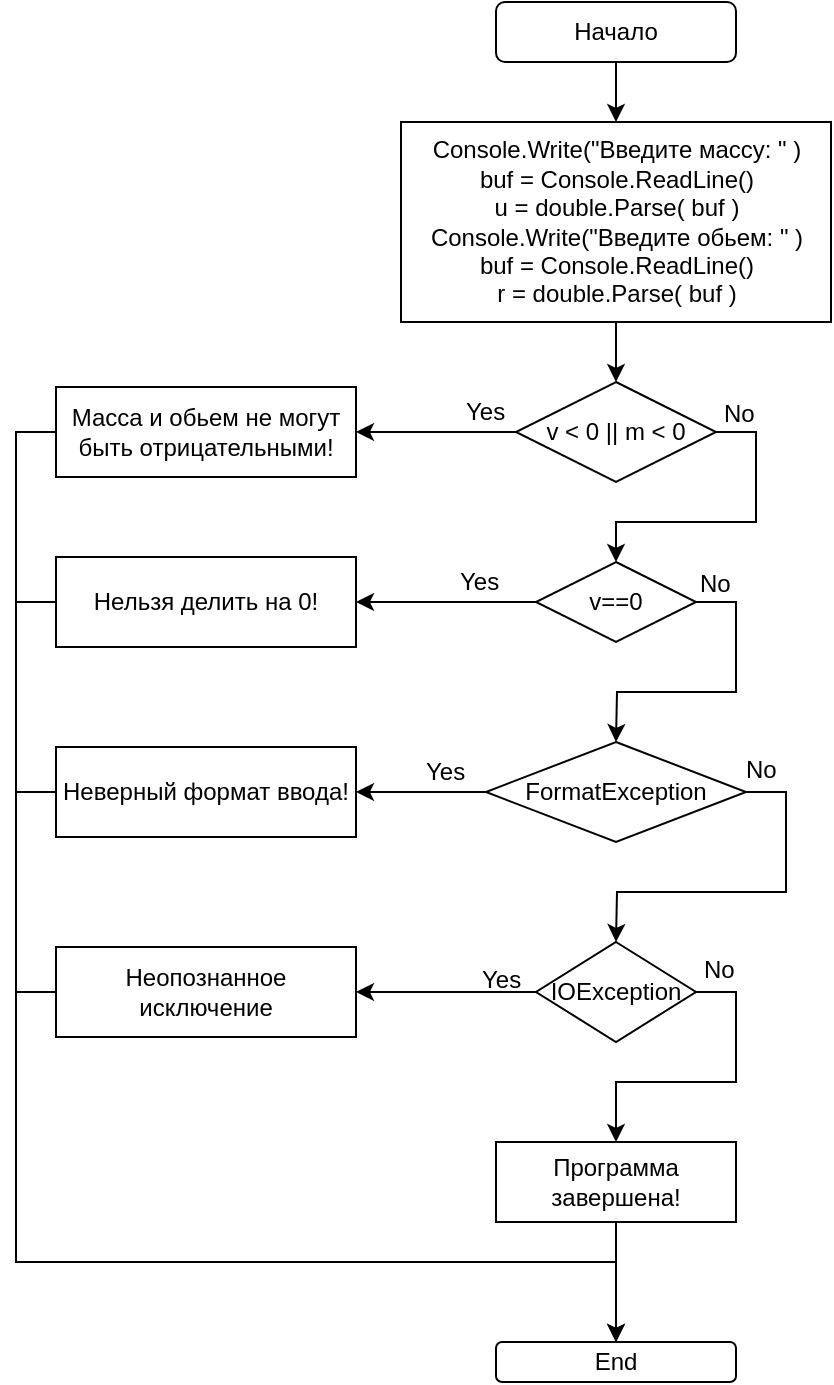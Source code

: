 <mxfile version="12.1.3" type="github" pages="1"><diagram id="Mvs8GGjzqWKBt3WQtjqY" name="Page-1"><mxGraphModel dx="1005" dy="455" grid="1" gridSize="10" guides="1" tooltips="1" connect="1" arrows="1" fold="1" page="1" pageScale="1" pageWidth="827" pageHeight="1169" math="0" shadow="0"><root><mxCell id="0"/><mxCell id="1" parent="0"/><mxCell id="W8KS_QUf3_Vnv9j4qEMy-3" style="edgeStyle=orthogonalEdgeStyle;rounded=0;orthogonalLoop=1;jettySize=auto;html=1;exitX=0.5;exitY=1;exitDx=0;exitDy=0;" edge="1" parent="1" source="W8KS_QUf3_Vnv9j4qEMy-1" target="W8KS_QUf3_Vnv9j4qEMy-4"><mxGeometry relative="1" as="geometry"><mxPoint x="400" y="90" as="targetPoint"/></mxGeometry></mxCell><mxCell id="W8KS_QUf3_Vnv9j4qEMy-1" value="Начало" style="rounded=1;whiteSpace=wrap;html=1;" vertex="1" parent="1"><mxGeometry x="340" y="30" width="120" height="30" as="geometry"/></mxCell><mxCell id="W8KS_QUf3_Vnv9j4qEMy-5" style="edgeStyle=orthogonalEdgeStyle;rounded=0;orthogonalLoop=1;jettySize=auto;html=1;exitX=0.5;exitY=1;exitDx=0;exitDy=0;" edge="1" parent="1" source="W8KS_QUf3_Vnv9j4qEMy-4" target="W8KS_QUf3_Vnv9j4qEMy-6"><mxGeometry relative="1" as="geometry"><mxPoint x="400" y="230" as="targetPoint"/></mxGeometry></mxCell><mxCell id="W8KS_QUf3_Vnv9j4qEMy-4" value="&lt;div&gt;Console.Write(&quot;Введите массу: &quot; )&lt;/div&gt;&lt;div&gt;&lt;span&gt;buf = Console.ReadLine()&lt;/span&gt;&lt;/div&gt;&lt;div&gt;&lt;span&gt;u = double.Parse( buf )&lt;/span&gt;&lt;/div&gt;&lt;div&gt;&lt;span&gt;Console.Write(&quot;Введите обьем: &quot; )&lt;/span&gt;&lt;/div&gt;&lt;div&gt;&lt;span&gt;buf = Console.ReadLine()&lt;/span&gt;&lt;/div&gt;&lt;div&gt;&lt;span&gt;r = double.Parse( buf )&lt;/span&gt;&lt;/div&gt;" style="rounded=0;whiteSpace=wrap;html=1;" vertex="1" parent="1"><mxGeometry x="292.5" y="90" width="215" height="100" as="geometry"/></mxCell><mxCell id="W8KS_QUf3_Vnv9j4qEMy-7" style="edgeStyle=orthogonalEdgeStyle;rounded=0;orthogonalLoop=1;jettySize=auto;html=1;exitX=0;exitY=0.5;exitDx=0;exitDy=0;" edge="1" parent="1" source="W8KS_QUf3_Vnv9j4qEMy-6" target="W8KS_QUf3_Vnv9j4qEMy-8"><mxGeometry relative="1" as="geometry"><mxPoint x="280" y="245" as="targetPoint"/></mxGeometry></mxCell><mxCell id="W8KS_QUf3_Vnv9j4qEMy-10" style="edgeStyle=orthogonalEdgeStyle;rounded=0;orthogonalLoop=1;jettySize=auto;html=1;exitX=1;exitY=0.5;exitDx=0;exitDy=0;" edge="1" parent="1" source="W8KS_QUf3_Vnv9j4qEMy-6" target="W8KS_QUf3_Vnv9j4qEMy-12"><mxGeometry relative="1" as="geometry"><mxPoint x="400" y="310" as="targetPoint"/></mxGeometry></mxCell><mxCell id="W8KS_QUf3_Vnv9j4qEMy-6" value="v &amp;lt; 0 || m &amp;lt; 0" style="rhombus;whiteSpace=wrap;html=1;" vertex="1" parent="1"><mxGeometry x="350" y="220" width="100" height="50" as="geometry"/></mxCell><mxCell id="W8KS_QUf3_Vnv9j4qEMy-38" style="edgeStyle=orthogonalEdgeStyle;rounded=0;orthogonalLoop=1;jettySize=auto;html=1;exitX=0;exitY=0.5;exitDx=0;exitDy=0;endArrow=none;endFill=0;" edge="1" parent="1" source="W8KS_QUf3_Vnv9j4qEMy-8"><mxGeometry relative="1" as="geometry"><mxPoint x="100" y="360" as="targetPoint"/></mxGeometry></mxCell><mxCell id="W8KS_QUf3_Vnv9j4qEMy-8" value="Масса и обьем не могут быть отрицательными!" style="rounded=0;whiteSpace=wrap;html=1;" vertex="1" parent="1"><mxGeometry x="120" y="222.5" width="150" height="45" as="geometry"/></mxCell><mxCell id="W8KS_QUf3_Vnv9j4qEMy-9" value="Yes" style="text;html=1;resizable=0;points=[];autosize=1;align=left;verticalAlign=top;spacingTop=-4;" vertex="1" parent="1"><mxGeometry x="323" y="225" width="40" height="20" as="geometry"/></mxCell><mxCell id="W8KS_QUf3_Vnv9j4qEMy-11" value="No" style="text;html=1;resizable=0;points=[];autosize=1;align=left;verticalAlign=top;spacingTop=-4;" vertex="1" parent="1"><mxGeometry x="452" y="226" width="30" height="20" as="geometry"/></mxCell><mxCell id="W8KS_QUf3_Vnv9j4qEMy-14" style="edgeStyle=orthogonalEdgeStyle;rounded=0;orthogonalLoop=1;jettySize=auto;html=1;exitX=0;exitY=0.5;exitDx=0;exitDy=0;" edge="1" parent="1" source="W8KS_QUf3_Vnv9j4qEMy-12"><mxGeometry relative="1" as="geometry"><mxPoint x="270" y="330" as="targetPoint"/></mxGeometry></mxCell><mxCell id="W8KS_QUf3_Vnv9j4qEMy-17" style="edgeStyle=orthogonalEdgeStyle;rounded=0;orthogonalLoop=1;jettySize=auto;html=1;exitX=1;exitY=0.5;exitDx=0;exitDy=0;" edge="1" parent="1" source="W8KS_QUf3_Vnv9j4qEMy-12"><mxGeometry relative="1" as="geometry"><mxPoint x="400" y="400" as="targetPoint"/></mxGeometry></mxCell><mxCell id="W8KS_QUf3_Vnv9j4qEMy-12" value="v==0" style="rhombus;whiteSpace=wrap;html=1;" vertex="1" parent="1"><mxGeometry x="360" y="310" width="80" height="40" as="geometry"/></mxCell><mxCell id="W8KS_QUf3_Vnv9j4qEMy-15" value="Yes" style="text;html=1;resizable=0;points=[];autosize=1;align=left;verticalAlign=top;spacingTop=-4;" vertex="1" parent="1"><mxGeometry x="320" y="310" width="40" height="20" as="geometry"/></mxCell><mxCell id="W8KS_QUf3_Vnv9j4qEMy-37" style="edgeStyle=orthogonalEdgeStyle;rounded=0;orthogonalLoop=1;jettySize=auto;html=1;exitX=0;exitY=0.5;exitDx=0;exitDy=0;endArrow=none;endFill=0;" edge="1" parent="1" source="W8KS_QUf3_Vnv9j4qEMy-16"><mxGeometry relative="1" as="geometry"><mxPoint x="100" y="450" as="targetPoint"/></mxGeometry></mxCell><mxCell id="W8KS_QUf3_Vnv9j4qEMy-16" value="&lt;font face=&quot;helvetica, arial, sans-serif&quot;&gt;&lt;span style=&quot;white-space: nowrap&quot;&gt;Нельзя делить на 0!&lt;/span&gt;&lt;/font&gt;" style="rounded=0;whiteSpace=wrap;html=1;" vertex="1" parent="1"><mxGeometry x="120" y="307.5" width="150" height="45" as="geometry"/></mxCell><mxCell id="W8KS_QUf3_Vnv9j4qEMy-18" value="No" style="text;html=1;resizable=0;points=[];autosize=1;align=left;verticalAlign=top;spacingTop=-4;" vertex="1" parent="1"><mxGeometry x="440" y="311" width="30" height="20" as="geometry"/></mxCell><mxCell id="W8KS_QUf3_Vnv9j4qEMy-20" style="edgeStyle=orthogonalEdgeStyle;rounded=0;orthogonalLoop=1;jettySize=auto;html=1;exitX=0;exitY=0.5;exitDx=0;exitDy=0;" edge="1" parent="1" source="W8KS_QUf3_Vnv9j4qEMy-19"><mxGeometry relative="1" as="geometry"><mxPoint x="270" y="425" as="targetPoint"/></mxGeometry></mxCell><mxCell id="W8KS_QUf3_Vnv9j4qEMy-23" style="edgeStyle=orthogonalEdgeStyle;rounded=0;orthogonalLoop=1;jettySize=auto;html=1;exitX=1;exitY=0.5;exitDx=0;exitDy=0;" edge="1" parent="1" source="W8KS_QUf3_Vnv9j4qEMy-19"><mxGeometry relative="1" as="geometry"><mxPoint x="400" y="500" as="targetPoint"/></mxGeometry></mxCell><mxCell id="W8KS_QUf3_Vnv9j4qEMy-19" value="FormatException" style="rhombus;whiteSpace=wrap;html=1;" vertex="1" parent="1"><mxGeometry x="335" y="400" width="130" height="50" as="geometry"/></mxCell><mxCell id="W8KS_QUf3_Vnv9j4qEMy-36" style="edgeStyle=orthogonalEdgeStyle;rounded=0;orthogonalLoop=1;jettySize=auto;html=1;exitX=0;exitY=0.5;exitDx=0;exitDy=0;endArrow=none;endFill=0;" edge="1" parent="1" source="W8KS_QUf3_Vnv9j4qEMy-21"><mxGeometry relative="1" as="geometry"><mxPoint x="100" y="540" as="targetPoint"/></mxGeometry></mxCell><mxCell id="W8KS_QUf3_Vnv9j4qEMy-21" value="&lt;font face=&quot;helvetica, arial, sans-serif&quot;&gt;&lt;span style=&quot;white-space: nowrap&quot;&gt;Неверный формат ввода!&lt;/span&gt;&lt;/font&gt;" style="rounded=0;whiteSpace=wrap;html=1;" vertex="1" parent="1"><mxGeometry x="120" y="402.5" width="150" height="45" as="geometry"/></mxCell><mxCell id="W8KS_QUf3_Vnv9j4qEMy-22" value="Yes" style="text;html=1;resizable=0;points=[];autosize=1;align=left;verticalAlign=top;spacingTop=-4;" vertex="1" parent="1"><mxGeometry x="303" y="405" width="40" height="20" as="geometry"/></mxCell><mxCell id="W8KS_QUf3_Vnv9j4qEMy-24" value="No" style="text;html=1;resizable=0;points=[];autosize=1;align=left;verticalAlign=top;spacingTop=-4;" vertex="1" parent="1"><mxGeometry x="463" y="404" width="30" height="20" as="geometry"/></mxCell><mxCell id="W8KS_QUf3_Vnv9j4qEMy-26" style="edgeStyle=orthogonalEdgeStyle;rounded=0;orthogonalLoop=1;jettySize=auto;html=1;exitX=0;exitY=0.5;exitDx=0;exitDy=0;" edge="1" parent="1" source="W8KS_QUf3_Vnv9j4qEMy-25" target="W8KS_QUf3_Vnv9j4qEMy-27"><mxGeometry relative="1" as="geometry"><mxPoint x="270" y="525" as="targetPoint"/></mxGeometry></mxCell><mxCell id="W8KS_QUf3_Vnv9j4qEMy-29" style="edgeStyle=orthogonalEdgeStyle;rounded=0;orthogonalLoop=1;jettySize=auto;html=1;exitX=1;exitY=0.5;exitDx=0;exitDy=0;entryX=0.5;entryY=0;entryDx=0;entryDy=0;" edge="1" parent="1" source="W8KS_QUf3_Vnv9j4qEMy-25" target="W8KS_QUf3_Vnv9j4qEMy-31"><mxGeometry relative="1" as="geometry"><mxPoint x="400" y="600" as="targetPoint"/><Array as="points"><mxPoint x="460" y="525"/><mxPoint x="460" y="570"/><mxPoint x="400" y="570"/></Array></mxGeometry></mxCell><mxCell id="W8KS_QUf3_Vnv9j4qEMy-25" value="IOException" style="rhombus;whiteSpace=wrap;html=1;" vertex="1" parent="1"><mxGeometry x="360" y="500" width="80" height="50" as="geometry"/></mxCell><mxCell id="W8KS_QUf3_Vnv9j4qEMy-35" style="edgeStyle=orthogonalEdgeStyle;rounded=0;orthogonalLoop=1;jettySize=auto;html=1;exitX=0;exitY=0.5;exitDx=0;exitDy=0;entryX=0.5;entryY=0;entryDx=0;entryDy=0;" edge="1" parent="1" source="W8KS_QUf3_Vnv9j4qEMy-27" target="W8KS_QUf3_Vnv9j4qEMy-33"><mxGeometry relative="1" as="geometry"><mxPoint x="290" y="650" as="targetPoint"/><Array as="points"><mxPoint x="100" y="525"/><mxPoint x="100" y="660"/><mxPoint x="400" y="660"/></Array></mxGeometry></mxCell><mxCell id="W8KS_QUf3_Vnv9j4qEMy-27" value="Неопознанное исключение" style="rounded=0;whiteSpace=wrap;html=1;" vertex="1" parent="1"><mxGeometry x="120" y="502.5" width="150" height="45" as="geometry"/></mxCell><mxCell id="W8KS_QUf3_Vnv9j4qEMy-28" value="Yes" style="text;html=1;resizable=0;points=[];autosize=1;align=left;verticalAlign=top;spacingTop=-4;" vertex="1" parent="1"><mxGeometry x="331" y="509" width="40" height="20" as="geometry"/></mxCell><mxCell id="W8KS_QUf3_Vnv9j4qEMy-30" value="No" style="text;html=1;resizable=0;points=[];autosize=1;align=left;verticalAlign=top;spacingTop=-4;" vertex="1" parent="1"><mxGeometry x="442" y="504" width="30" height="20" as="geometry"/></mxCell><mxCell id="W8KS_QUf3_Vnv9j4qEMy-32" style="edgeStyle=orthogonalEdgeStyle;rounded=0;orthogonalLoop=1;jettySize=auto;html=1;exitX=0.5;exitY=1;exitDx=0;exitDy=0;" edge="1" parent="1" source="W8KS_QUf3_Vnv9j4qEMy-31"><mxGeometry relative="1" as="geometry"><mxPoint x="400" y="700" as="targetPoint"/></mxGeometry></mxCell><mxCell id="W8KS_QUf3_Vnv9j4qEMy-31" value="Программа завершена!" style="rounded=0;whiteSpace=wrap;html=1;" vertex="1" parent="1"><mxGeometry x="340" y="600" width="120" height="40" as="geometry"/></mxCell><mxCell id="W8KS_QUf3_Vnv9j4qEMy-33" value="End" style="rounded=1;whiteSpace=wrap;html=1;" vertex="1" parent="1"><mxGeometry x="340" y="700" width="120" height="20" as="geometry"/></mxCell></root></mxGraphModel></diagram></mxfile>
